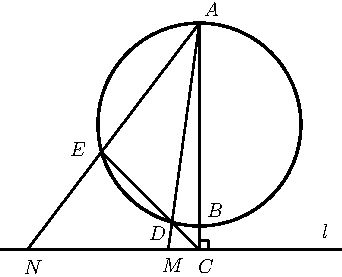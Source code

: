 import graph; size(6cm); real lsf=0.5; pen dps=linewidth(0.7)+fontsize(10); defaultpen(dps); pen ds=black; real xmin=-2.6212439776786525,xmax=2.977075076514617,ymin=-1.0203941973267163,ymax=2.870732671646221; 
pair O=(0.,0.883560723289998), A=(0.,1.6), l=(1.,0.), C=(0.,0.), B=(0.,0.16712144657999597), D=(-0.1934561203486413,0.19373468238373961), M=(-0.22010767717894478,0.); 
draw((0.06421101973180729,0.)--(0.0642110197318073,0.06421101973180729)--(0.,0.06421101973180729)--C--cycle,linewidth(0.8)); 
draw(circle(O,0.7164392767100021),linewidth(1.2)); draw((-1.4,0.)--l,linewidth(0.8)); draw(A--C,linewidth(0.8)); draw(C--(-0.6901036882807796,0.6910973848745596),linewidth(0.8)); draw(A--(-1.2148341118997201,0.),linewidth(0.8)); draw(A--M,linewidth(0.8)); 
dot(O,linewidth(1.pt)+ds); dot(A,linewidth(1.pt)+ds); label("$A$",(0.01673118086659467,1.6312021754623098),NE*lsf); dot((-1.4,0.),linewidth(1.pt)+ds); dot(l,linewidth(1.pt)+ds); label("$l$",(0.8476252497371286,0.06930294217562316),NE*lsf); dot(C,linewidth(1.pt)+ds); label("$C$",(-0.024132461864743066,-0.18041931896032964),NE*lsf); dot((-0.6901036882807796,0.6910973848745596),linewidth(1.pt)+ds); label("$E$",(-0.932213411450026,0.6459343451622779),NE*lsf); dot(B,linewidth(1.pt)+ds); label("$B$",(0.03489279985830033,0.21459589410926844),NE*lsf); dot(D,linewidth(1.pt)+ds); label("$D$",(-0.373743627455077,0.0511413231839175),NE*lsf); dot((-1.2148341118997201,0.),linewidth(1.pt)+ds); label("$N$",(-1.2545821485528015,-0.1895001284561825),NE*lsf); dot(M,linewidth(1.pt)+ds); label("$M$",(-0.28293553249654874,-0.17587891421240323),NE*lsf); 
clip((xmin,ymin)--(xmin,ymax)--(xmax,ymax)--(xmax,ymin)--cycle); 